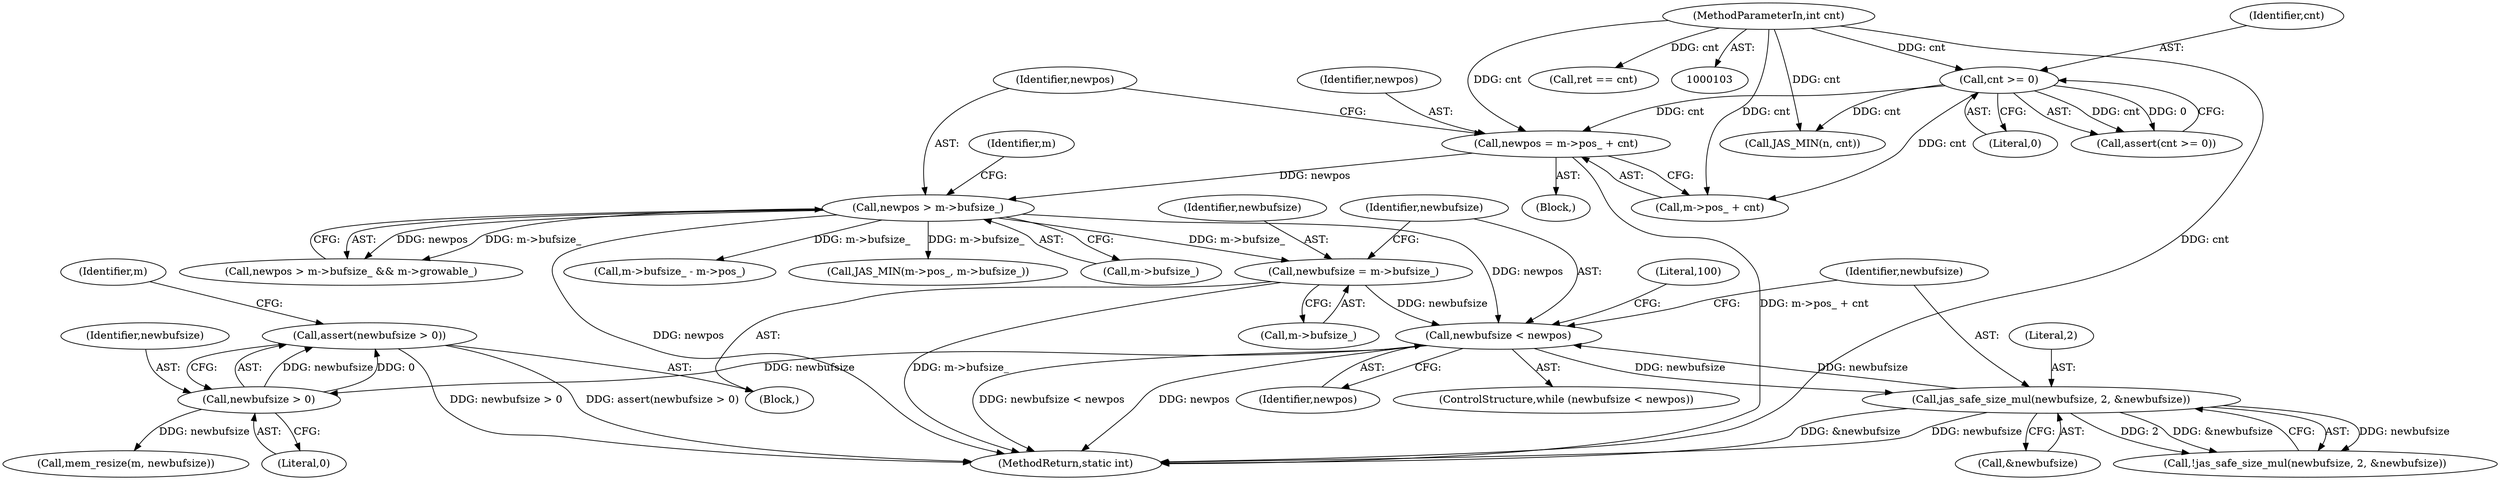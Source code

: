 digraph "0_jasper_634ce8e8a5accc0fa05dd2c20d42b4749d4b2735_7@API" {
"1000184" [label="(Call,assert(newbufsize > 0))"];
"1000185" [label="(Call,newbufsize > 0)"];
"1000157" [label="(Call,newbufsize < newpos)"];
"1000163" [label="(Call,jas_safe_size_mul(newbufsize, 2, &newbufsize))"];
"1000151" [label="(Call,newbufsize = m->bufsize_)"];
"1000142" [label="(Call,newpos > m->bufsize_)"];
"1000133" [label="(Call,newpos = m->pos_ + cnt)"];
"1000121" [label="(Call,cnt >= 0)"];
"1000106" [label="(MethodParameterIn,int cnt)"];
"1000164" [label="(Identifier,newbufsize)"];
"1000165" [label="(Literal,2)"];
"1000159" [label="(Identifier,newpos)"];
"1000302" [label="(Call,ret == cnt)"];
"1000153" [label="(Call,m->bufsize_)"];
"1000141" [label="(Call,newpos > m->bufsize_ && m->growable_)"];
"1000163" [label="(Call,jas_safe_size_mul(newbufsize, 2, &newbufsize))"];
"1000156" [label="(ControlStructure,while (newbufsize < newpos))"];
"1000157" [label="(Call,newbufsize < newpos)"];
"1000176" [label="(Literal,100)"];
"1000123" [label="(Literal,0)"];
"1000122" [label="(Identifier,cnt)"];
"1000150" [label="(Block,)"];
"1000144" [label="(Call,m->bufsize_)"];
"1000158" [label="(Identifier,newbufsize)"];
"1000261" [label="(Call,JAS_MIN(n, cnt))"];
"1000152" [label="(Identifier,newbufsize)"];
"1000189" [label="(Call,mem_resize(m, newbufsize))"];
"1000106" [label="(MethodParameterIn,int cnt)"];
"1000190" [label="(Identifier,m)"];
"1000151" [label="(Call,newbufsize = m->bufsize_)"];
"1000187" [label="(Literal,0)"];
"1000162" [label="(Call,!jas_safe_size_mul(newbufsize, 2, &newbufsize))"];
"1000148" [label="(Identifier,m)"];
"1000184" [label="(Call,assert(newbufsize > 0))"];
"1000142" [label="(Call,newpos > m->bufsize_)"];
"1000185" [label="(Call,newbufsize > 0)"];
"1000252" [label="(Call,m->bufsize_ - m->pos_)"];
"1000120" [label="(Call,assert(cnt >= 0))"];
"1000134" [label="(Identifier,newpos)"];
"1000307" [label="(MethodReturn,static int)"];
"1000121" [label="(Call,cnt >= 0)"];
"1000143" [label="(Identifier,newpos)"];
"1000208" [label="(Call,JAS_MIN(m->pos_, m->bufsize_))"];
"1000133" [label="(Call,newpos = m->pos_ + cnt)"];
"1000186" [label="(Identifier,newbufsize)"];
"1000166" [label="(Call,&newbufsize)"];
"1000107" [label="(Block,)"];
"1000135" [label="(Call,m->pos_ + cnt)"];
"1000184" -> "1000150"  [label="AST: "];
"1000184" -> "1000185"  [label="CFG: "];
"1000185" -> "1000184"  [label="AST: "];
"1000190" -> "1000184"  [label="CFG: "];
"1000184" -> "1000307"  [label="DDG: newbufsize > 0"];
"1000184" -> "1000307"  [label="DDG: assert(newbufsize > 0)"];
"1000185" -> "1000184"  [label="DDG: newbufsize"];
"1000185" -> "1000184"  [label="DDG: 0"];
"1000185" -> "1000187"  [label="CFG: "];
"1000186" -> "1000185"  [label="AST: "];
"1000187" -> "1000185"  [label="AST: "];
"1000157" -> "1000185"  [label="DDG: newbufsize"];
"1000185" -> "1000189"  [label="DDG: newbufsize"];
"1000157" -> "1000156"  [label="AST: "];
"1000157" -> "1000159"  [label="CFG: "];
"1000158" -> "1000157"  [label="AST: "];
"1000159" -> "1000157"  [label="AST: "];
"1000164" -> "1000157"  [label="CFG: "];
"1000176" -> "1000157"  [label="CFG: "];
"1000157" -> "1000307"  [label="DDG: newpos"];
"1000157" -> "1000307"  [label="DDG: newbufsize < newpos"];
"1000163" -> "1000157"  [label="DDG: newbufsize"];
"1000151" -> "1000157"  [label="DDG: newbufsize"];
"1000142" -> "1000157"  [label="DDG: newpos"];
"1000157" -> "1000163"  [label="DDG: newbufsize"];
"1000163" -> "1000162"  [label="AST: "];
"1000163" -> "1000166"  [label="CFG: "];
"1000164" -> "1000163"  [label="AST: "];
"1000165" -> "1000163"  [label="AST: "];
"1000166" -> "1000163"  [label="AST: "];
"1000162" -> "1000163"  [label="CFG: "];
"1000163" -> "1000307"  [label="DDG: newbufsize"];
"1000163" -> "1000307"  [label="DDG: &newbufsize"];
"1000163" -> "1000162"  [label="DDG: newbufsize"];
"1000163" -> "1000162"  [label="DDG: 2"];
"1000163" -> "1000162"  [label="DDG: &newbufsize"];
"1000151" -> "1000150"  [label="AST: "];
"1000151" -> "1000153"  [label="CFG: "];
"1000152" -> "1000151"  [label="AST: "];
"1000153" -> "1000151"  [label="AST: "];
"1000158" -> "1000151"  [label="CFG: "];
"1000151" -> "1000307"  [label="DDG: m->bufsize_"];
"1000142" -> "1000151"  [label="DDG: m->bufsize_"];
"1000142" -> "1000141"  [label="AST: "];
"1000142" -> "1000144"  [label="CFG: "];
"1000143" -> "1000142"  [label="AST: "];
"1000144" -> "1000142"  [label="AST: "];
"1000148" -> "1000142"  [label="CFG: "];
"1000141" -> "1000142"  [label="CFG: "];
"1000142" -> "1000307"  [label="DDG: newpos"];
"1000142" -> "1000141"  [label="DDG: newpos"];
"1000142" -> "1000141"  [label="DDG: m->bufsize_"];
"1000133" -> "1000142"  [label="DDG: newpos"];
"1000142" -> "1000208"  [label="DDG: m->bufsize_"];
"1000142" -> "1000252"  [label="DDG: m->bufsize_"];
"1000133" -> "1000107"  [label="AST: "];
"1000133" -> "1000135"  [label="CFG: "];
"1000134" -> "1000133"  [label="AST: "];
"1000135" -> "1000133"  [label="AST: "];
"1000143" -> "1000133"  [label="CFG: "];
"1000133" -> "1000307"  [label="DDG: m->pos_ + cnt"];
"1000121" -> "1000133"  [label="DDG: cnt"];
"1000106" -> "1000133"  [label="DDG: cnt"];
"1000121" -> "1000120"  [label="AST: "];
"1000121" -> "1000123"  [label="CFG: "];
"1000122" -> "1000121"  [label="AST: "];
"1000123" -> "1000121"  [label="AST: "];
"1000120" -> "1000121"  [label="CFG: "];
"1000121" -> "1000120"  [label="DDG: cnt"];
"1000121" -> "1000120"  [label="DDG: 0"];
"1000106" -> "1000121"  [label="DDG: cnt"];
"1000121" -> "1000135"  [label="DDG: cnt"];
"1000121" -> "1000261"  [label="DDG: cnt"];
"1000106" -> "1000103"  [label="AST: "];
"1000106" -> "1000307"  [label="DDG: cnt"];
"1000106" -> "1000135"  [label="DDG: cnt"];
"1000106" -> "1000261"  [label="DDG: cnt"];
"1000106" -> "1000302"  [label="DDG: cnt"];
}
